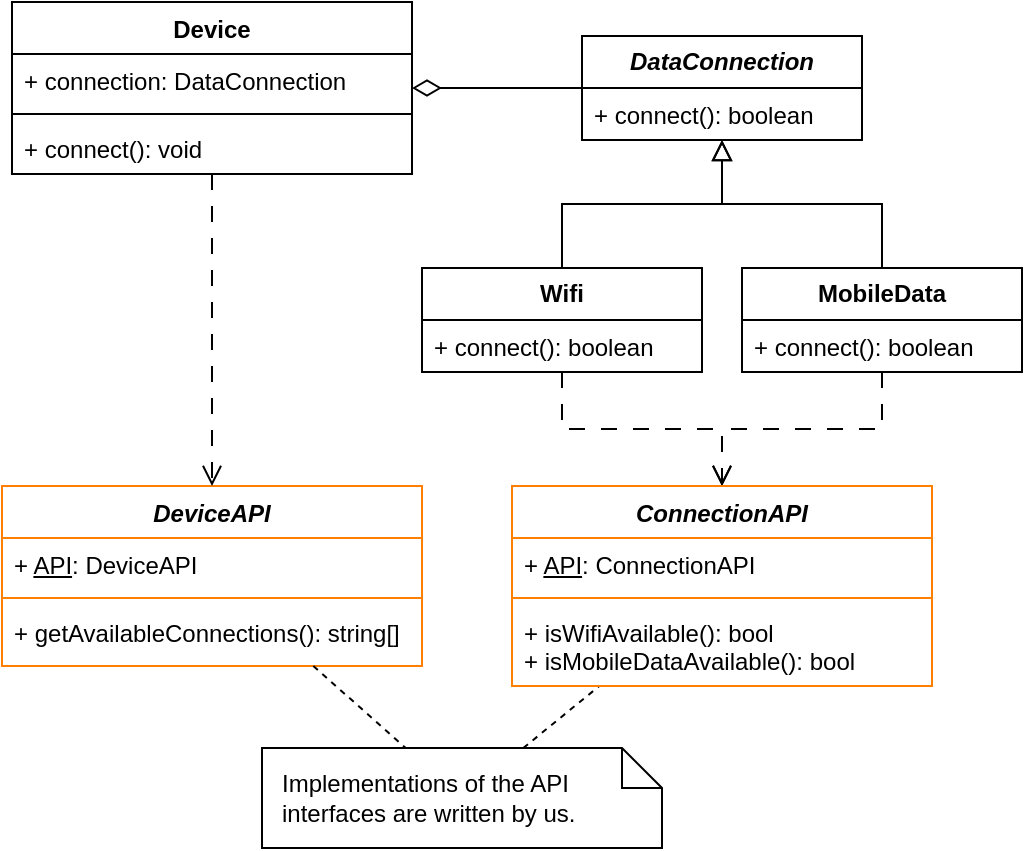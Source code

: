 <mxfile version="26.2.2" pages="2">
  <diagram name="class" id="6plBSOpS0Jz09j6BIykL">
    <mxGraphModel dx="1075" dy="543" grid="1" gridSize="10" guides="1" tooltips="1" connect="1" arrows="1" fold="1" page="1" pageScale="1" pageWidth="850" pageHeight="1100" math="0" shadow="0">
      <root>
        <mxCell id="0" />
        <mxCell id="1" parent="0" />
        <mxCell id="0V4wMv4VKGkyA-5Q7Wvw-1" value="&lt;i&gt;DeviceAPI&lt;/i&gt;" style="swimlane;fontStyle=1;align=center;verticalAlign=top;childLayout=stackLayout;horizontal=1;startSize=26;horizontalStack=0;resizeParent=1;resizeParentMax=0;resizeLast=0;collapsible=1;marginBottom=0;whiteSpace=wrap;html=1;hachureGap=4;fontFamily=Helvetica;strokeColor=#FF8000;" parent="1" vertex="1">
          <mxGeometry x="60" y="619" width="210" height="90" as="geometry" />
        </mxCell>
        <mxCell id="0V4wMv4VKGkyA-5Q7Wvw-2" value="+ &lt;u&gt;API&lt;/u&gt;: DeviceAPI" style="text;strokeColor=none;fillColor=none;align=left;verticalAlign=top;spacingLeft=4;spacingRight=4;overflow=hidden;rotatable=0;points=[[0,0.5],[1,0.5]];portConstraint=eastwest;whiteSpace=wrap;html=1;fontFamily=Helvetica;" parent="0V4wMv4VKGkyA-5Q7Wvw-1" vertex="1">
          <mxGeometry y="26" width="210" height="26" as="geometry" />
        </mxCell>
        <mxCell id="0V4wMv4VKGkyA-5Q7Wvw-3" value="" style="line;strokeWidth=1;fillColor=none;align=left;verticalAlign=middle;spacingTop=-1;spacingLeft=3;spacingRight=3;rotatable=0;labelPosition=right;points=[];portConstraint=eastwest;strokeColor=inherit;hachureGap=4;fontFamily=Helvetica;" parent="0V4wMv4VKGkyA-5Q7Wvw-1" vertex="1">
          <mxGeometry y="52" width="210" height="8" as="geometry" />
        </mxCell>
        <mxCell id="0V4wMv4VKGkyA-5Q7Wvw-4" value="+&amp;nbsp;getAvailableConnections(): string[]" style="text;strokeColor=none;fillColor=none;align=left;verticalAlign=top;spacingLeft=4;spacingRight=4;overflow=hidden;rotatable=0;points=[[0,0.5],[1,0.5]];portConstraint=eastwest;whiteSpace=wrap;html=1;fontFamily=Helvetica;" parent="0V4wMv4VKGkyA-5Q7Wvw-1" vertex="1">
          <mxGeometry y="60" width="210" height="30" as="geometry" />
        </mxCell>
        <mxCell id="l8JdB6MDl1ZhQ7gIEwZ--3" style="edgeStyle=orthogonalEdgeStyle;rounded=0;orthogonalLoop=1;jettySize=auto;html=1;endArrow=diamondThin;endFill=0;labelBackgroundColor=none;fontColor=default;startSize=8;endSize=12;fontFamily=Helvetica;" parent="1" source="l8JdB6MDl1ZhQ7gIEwZ--8" target="oLJPzWroiVdDNahnMrBw-4" edge="1">
          <mxGeometry relative="1" as="geometry">
            <mxPoint x="360" y="420" as="sourcePoint" />
            <mxPoint x="280" y="420" as="targetPoint" />
          </mxGeometry>
        </mxCell>
        <mxCell id="l8JdB6MDl1ZhQ7gIEwZ--6" style="edgeStyle=orthogonalEdgeStyle;rounded=0;hachureGap=4;orthogonalLoop=1;jettySize=auto;html=1;fontFamily=Helvetica;fontColor=default;endArrow=block;endFill=0;endSize=8;labelBackgroundColor=none;" parent="1" source="oLJPzWroiVdDNahnMrBw-12" target="l8JdB6MDl1ZhQ7gIEwZ--8" edge="1">
          <mxGeometry relative="1" as="geometry">
            <mxPoint x="420" y="450" as="targetPoint" />
            <mxPoint x="350" y="510" as="sourcePoint" />
          </mxGeometry>
        </mxCell>
        <mxCell id="oLJPzWroiVdDNahnMrBw-8" style="edgeStyle=orthogonalEdgeStyle;rounded=0;hachureGap=4;orthogonalLoop=1;jettySize=auto;html=1;fontFamily=Helvetica;dashed=1;endArrow=open;endFill=0;endSize=8;startSize=8;dashPattern=8 8;" parent="1" source="oLJPzWroiVdDNahnMrBw-12" target="0V4wMv4VKGkyA-5Q7Wvw-5" edge="1">
          <mxGeometry relative="1" as="geometry">
            <mxPoint x="350" y="570" as="sourcePoint" />
            <mxPoint x="420" y="620" as="targetPoint" />
          </mxGeometry>
        </mxCell>
        <mxCell id="l8JdB6MDl1ZhQ7gIEwZ--7" style="edgeStyle=orthogonalEdgeStyle;rounded=0;hachureGap=4;orthogonalLoop=1;jettySize=auto;html=1;fontFamily=Helvetica;fontColor=default;endArrow=block;endFill=0;startSize=8;endSize=8;labelBackgroundColor=none;" parent="1" source="oLJPzWroiVdDNahnMrBw-14" target="l8JdB6MDl1ZhQ7gIEwZ--8" edge="1">
          <mxGeometry relative="1" as="geometry">
            <mxPoint x="420" y="450" as="targetPoint" />
            <mxPoint x="490" y="510" as="sourcePoint" />
          </mxGeometry>
        </mxCell>
        <mxCell id="oLJPzWroiVdDNahnMrBw-9" style="edgeStyle=orthogonalEdgeStyle;rounded=0;hachureGap=4;orthogonalLoop=1;jettySize=auto;html=1;fontFamily=Helvetica;dashed=1;endArrow=open;endFill=0;endSize=8;startSize=8;dashPattern=8 8;" parent="1" source="oLJPzWroiVdDNahnMrBw-14" target="0V4wMv4VKGkyA-5Q7Wvw-5" edge="1">
          <mxGeometry relative="1" as="geometry">
            <mxPoint x="490" y="570" as="sourcePoint" />
            <mxPoint x="420" y="620" as="targetPoint" />
          </mxGeometry>
        </mxCell>
        <mxCell id="l8JdB6MDl1ZhQ7gIEwZ--8" value="&lt;b&gt;&lt;i&gt;DataConnection&lt;/i&gt;&lt;/b&gt;" style="swimlane;fontStyle=0;childLayout=stackLayout;horizontal=1;startSize=26;horizontalStack=0;resizeParent=1;resizeParentMax=0;resizeLast=0;collapsible=1;marginBottom=0;whiteSpace=wrap;html=1;hachureGap=4;fontFamily=Helvetica;labelBackgroundColor=none;" parent="1" vertex="1">
          <mxGeometry x="350" y="394" width="140" height="52" as="geometry" />
        </mxCell>
        <mxCell id="l8JdB6MDl1ZhQ7gIEwZ--9" value="+ connect(): boolean" style="text;strokeColor=none;fillColor=none;align=left;verticalAlign=top;spacingLeft=4;spacingRight=4;overflow=hidden;rotatable=0;points=[[0,0.5],[1,0.5]];portConstraint=eastwest;whiteSpace=wrap;html=1;fontFamily=Helvetica;labelBackgroundColor=none;" parent="l8JdB6MDl1ZhQ7gIEwZ--8" vertex="1">
          <mxGeometry y="26" width="140" height="26" as="geometry" />
        </mxCell>
        <mxCell id="oLJPzWroiVdDNahnMrBw-10" style="edgeStyle=orthogonalEdgeStyle;rounded=0;hachureGap=4;orthogonalLoop=1;jettySize=auto;html=1;fontFamily=Helvetica;dashed=1;endArrow=open;endFill=0;endSize=8;startSize=8;dashPattern=8 8;" parent="1" source="oLJPzWroiVdDNahnMrBw-4" target="0V4wMv4VKGkyA-5Q7Wvw-1" edge="1">
          <mxGeometry relative="1" as="geometry" />
        </mxCell>
        <mxCell id="oLJPzWroiVdDNahnMrBw-4" value="Device" style="swimlane;fontStyle=1;align=center;verticalAlign=top;childLayout=stackLayout;horizontal=1;startSize=26;horizontalStack=0;resizeParent=1;resizeParentMax=0;resizeLast=0;collapsible=1;marginBottom=0;whiteSpace=wrap;html=1;hachureGap=4;fontFamily=Helvetica;" parent="1" vertex="1">
          <mxGeometry x="65" y="377" width="200" height="86" as="geometry" />
        </mxCell>
        <mxCell id="oLJPzWroiVdDNahnMrBw-5" value="+ connection: DataConnection" style="text;strokeColor=none;fillColor=none;align=left;verticalAlign=top;spacingLeft=4;spacingRight=4;overflow=hidden;rotatable=0;points=[[0,0.5],[1,0.5]];portConstraint=eastwest;whiteSpace=wrap;html=1;fontFamily=Helvetica;" parent="oLJPzWroiVdDNahnMrBw-4" vertex="1">
          <mxGeometry y="26" width="200" height="26" as="geometry" />
        </mxCell>
        <mxCell id="oLJPzWroiVdDNahnMrBw-6" value="" style="line;strokeWidth=1;fillColor=none;align=left;verticalAlign=middle;spacingTop=-1;spacingLeft=3;spacingRight=3;rotatable=0;labelPosition=right;points=[];portConstraint=eastwest;strokeColor=inherit;hachureGap=4;fontFamily=Helvetica;" parent="oLJPzWroiVdDNahnMrBw-4" vertex="1">
          <mxGeometry y="52" width="200" height="8" as="geometry" />
        </mxCell>
        <mxCell id="oLJPzWroiVdDNahnMrBw-7" value="+ connect(): void" style="text;strokeColor=none;fillColor=none;align=left;verticalAlign=top;spacingLeft=4;spacingRight=4;overflow=hidden;rotatable=0;points=[[0,0.5],[1,0.5]];portConstraint=eastwest;whiteSpace=wrap;html=1;fontFamily=Helvetica;" parent="oLJPzWroiVdDNahnMrBw-4" vertex="1">
          <mxGeometry y="60" width="200" height="26" as="geometry" />
        </mxCell>
        <mxCell id="oLJPzWroiVdDNahnMrBw-12" value="&lt;b&gt;Wifi&lt;/b&gt;" style="swimlane;fontStyle=0;childLayout=stackLayout;horizontal=1;startSize=26;horizontalStack=0;resizeParent=1;resizeParentMax=0;resizeLast=0;collapsible=1;marginBottom=0;whiteSpace=wrap;html=1;hachureGap=4;fontFamily=Helvetica;labelBackgroundColor=none;" parent="1" vertex="1">
          <mxGeometry x="270" y="510" width="140" height="52" as="geometry" />
        </mxCell>
        <mxCell id="oLJPzWroiVdDNahnMrBw-13" value="+ connect(): boolean" style="text;strokeColor=none;fillColor=none;align=left;verticalAlign=top;spacingLeft=4;spacingRight=4;overflow=hidden;rotatable=0;points=[[0,0.5],[1,0.5]];portConstraint=eastwest;whiteSpace=wrap;html=1;fontFamily=Helvetica;labelBackgroundColor=none;" parent="oLJPzWroiVdDNahnMrBw-12" vertex="1">
          <mxGeometry y="26" width="140" height="26" as="geometry" />
        </mxCell>
        <mxCell id="oLJPzWroiVdDNahnMrBw-14" value="&lt;b&gt;MobileData&lt;/b&gt;" style="swimlane;fontStyle=0;childLayout=stackLayout;horizontal=1;startSize=26;horizontalStack=0;resizeParent=1;resizeParentMax=0;resizeLast=0;collapsible=1;marginBottom=0;whiteSpace=wrap;html=1;hachureGap=4;fontFamily=Helvetica;labelBackgroundColor=none;" parent="1" vertex="1">
          <mxGeometry x="430" y="510" width="140" height="52" as="geometry" />
        </mxCell>
        <mxCell id="oLJPzWroiVdDNahnMrBw-15" value="+ connect(): boolean" style="text;strokeColor=none;fillColor=none;align=left;verticalAlign=top;spacingLeft=4;spacingRight=4;overflow=hidden;rotatable=0;points=[[0,0.5],[1,0.5]];portConstraint=eastwest;whiteSpace=wrap;html=1;fontFamily=Helvetica;labelBackgroundColor=none;" parent="oLJPzWroiVdDNahnMrBw-14" vertex="1">
          <mxGeometry y="26" width="140" height="26" as="geometry" />
        </mxCell>
        <mxCell id="oLJPzWroiVdDNahnMrBw-17" style="rounded=0;hachureGap=4;orthogonalLoop=1;jettySize=auto;html=1;fontFamily=Helvetica;dashed=1;endArrow=none;startFill=0;" parent="1" source="ZgfNNeVm6bJAJ1bbZYPS-1" target="0V4wMv4VKGkyA-5Q7Wvw-5" edge="1">
          <mxGeometry relative="1" as="geometry">
            <mxPoint x="377.917" y="690.0" as="targetPoint" />
            <mxPoint x="309.062" y="740" as="sourcePoint" />
          </mxGeometry>
        </mxCell>
        <mxCell id="oLJPzWroiVdDNahnMrBw-18" style="rounded=0;hachureGap=4;orthogonalLoop=1;jettySize=auto;html=1;fontFamily=Helvetica;dashed=1;endArrow=none;startFill=0;" parent="1" source="0V4wMv4VKGkyA-5Q7Wvw-1" target="ZgfNNeVm6bJAJ1bbZYPS-1" edge="1">
          <mxGeometry relative="1" as="geometry">
            <mxPoint x="340" y="740" as="sourcePoint" />
            <mxPoint x="244.01" y="740" as="targetPoint" />
          </mxGeometry>
        </mxCell>
        <mxCell id="0V4wMv4VKGkyA-5Q7Wvw-5" value="&lt;i&gt;ConnectionAPI&lt;/i&gt;" style="swimlane;fontStyle=1;align=center;verticalAlign=top;childLayout=stackLayout;horizontal=1;startSize=26;horizontalStack=0;resizeParent=1;resizeParentMax=0;resizeLast=0;collapsible=1;marginBottom=0;whiteSpace=wrap;html=1;hachureGap=4;fontFamily=Helvetica;strokeColor=#FF8000;" parent="1" vertex="1">
          <mxGeometry x="315" y="619" width="210" height="100" as="geometry" />
        </mxCell>
        <mxCell id="0V4wMv4VKGkyA-5Q7Wvw-6" value="+ &lt;u&gt;API&lt;/u&gt;: ConnectionAPI" style="text;strokeColor=none;fillColor=none;align=left;verticalAlign=top;spacingLeft=4;spacingRight=4;overflow=hidden;rotatable=0;points=[[0,0.5],[1,0.5]];portConstraint=eastwest;whiteSpace=wrap;html=1;fontFamily=Helvetica;" parent="0V4wMv4VKGkyA-5Q7Wvw-5" vertex="1">
          <mxGeometry y="26" width="210" height="26" as="geometry" />
        </mxCell>
        <mxCell id="0V4wMv4VKGkyA-5Q7Wvw-7" value="" style="line;strokeWidth=1;fillColor=none;align=left;verticalAlign=middle;spacingTop=-1;spacingLeft=3;spacingRight=3;rotatable=0;labelPosition=right;points=[];portConstraint=eastwest;strokeColor=inherit;hachureGap=4;fontFamily=Helvetica;" parent="0V4wMv4VKGkyA-5Q7Wvw-5" vertex="1">
          <mxGeometry y="52" width="210" height="8" as="geometry" />
        </mxCell>
        <mxCell id="0V4wMv4VKGkyA-5Q7Wvw-8" value="+&amp;nbsp;isWifiAvailable(): boo&lt;span style=&quot;color: light-dark(rgb(0, 0, 0), rgb(255, 255, 255)); background-color: transparent;&quot;&gt;l&lt;/span&gt;&lt;div&gt;&lt;span style=&quot;background-color: transparent; color: light-dark(rgb(0, 0, 0), rgb(255, 255, 255));&quot;&gt;+&amp;nbsp;isMobileDataAvailable(): bool&lt;/span&gt;&lt;/div&gt;" style="text;strokeColor=none;fillColor=none;align=left;verticalAlign=top;spacingLeft=4;spacingRight=4;overflow=hidden;rotatable=0;points=[[0,0.5],[1,0.5]];portConstraint=eastwest;whiteSpace=wrap;html=1;fontFamily=Helvetica;" parent="0V4wMv4VKGkyA-5Q7Wvw-5" vertex="1">
          <mxGeometry y="60" width="210" height="40" as="geometry" />
        </mxCell>
        <mxCell id="ZgfNNeVm6bJAJ1bbZYPS-1" value="Implementations of the API interfaces are written by us." style="shape=note;size=20;whiteSpace=wrap;html=1;align=left;verticalAlign=middle;spacing=5;spacingRight=20;spacingLeft=5;" vertex="1" parent="1">
          <mxGeometry x="190" y="750" width="200" height="50" as="geometry" />
        </mxCell>
      </root>
    </mxGraphModel>
  </diagram>
  <diagram id="bfYPY2_5xNruEs83Vb4x" name="activity">
    <mxGraphModel dx="1098" dy="647" grid="1" gridSize="10" guides="1" tooltips="1" connect="1" arrows="1" fold="1" page="1" pageScale="1" pageWidth="850" pageHeight="1100" math="0" shadow="0">
      <root>
        <mxCell id="0" />
        <mxCell id="1" parent="0" />
        <mxCell id="MnybgJhgYroqiIBK9Pmh-1" value="" style="ellipse;html=1;shape=startState;fillColor=#000000;strokeColor=#000000;hachureGap=4;fontFamily=Helvetica;" parent="1" vertex="1">
          <mxGeometry x="130" y="325" width="30" height="30" as="geometry" />
        </mxCell>
        <mxCell id="MnybgJhgYroqiIBK9Pmh-2" value="" style="edgeStyle=orthogonalEdgeStyle;html=1;verticalAlign=bottom;endArrow=open;endSize=8;strokeColor=#000000;rounded=0;hachureGap=4;fontFamily=Helvetica;startSize=8;" parent="1" source="MnybgJhgYroqiIBK9Pmh-1" target="MnybgJhgYroqiIBK9Pmh-3" edge="1">
          <mxGeometry relative="1" as="geometry">
            <mxPoint x="210" y="335" as="targetPoint" />
          </mxGeometry>
        </mxCell>
        <mxCell id="MnybgJhgYroqiIBK9Pmh-3" value="Take preferred&lt;div&gt;connection type&lt;/div&gt;" style="rounded=1;whiteSpace=wrap;html=1;arcSize=40;fillColor=none;strokeColor=#000000;hachureGap=4;fontFamily=Helvetica;" parent="1" vertex="1">
          <mxGeometry x="190" y="320" width="120" height="40" as="geometry" />
        </mxCell>
        <mxCell id="MnybgJhgYroqiIBK9Pmh-4" value="" style="edgeStyle=orthogonalEdgeStyle;html=1;verticalAlign=bottom;endArrow=open;endSize=8;strokeColor=#000000;rounded=0;hachureGap=4;fontFamily=Helvetica;startSize=8;" parent="1" source="MnybgJhgYroqiIBK9Pmh-3" target="MnybgJhgYroqiIBK9Pmh-19" edge="1">
          <mxGeometry relative="1" as="geometry">
            <mxPoint x="280" y="420" as="targetPoint" />
          </mxGeometry>
        </mxCell>
        <mxCell id="lZTjzuh1z9UJyakJmFWx-5" value="no" style="edgeStyle=orthogonalEdgeStyle;rounded=0;hachureGap=4;orthogonalLoop=1;jettySize=auto;html=1;fontFamily=Helvetica;endArrow=open;endFill=0;strokeColor=#000000;verticalAlign=middle;align=left;" parent="1" source="MnybgJhgYroqiIBK9Pmh-19" target="MnybgJhgYroqiIBK9Pmh-26" edge="1">
          <mxGeometry x="-0.6" y="10" relative="1" as="geometry">
            <mxPoint as="offset" />
          </mxGeometry>
        </mxCell>
        <mxCell id="MnybgJhgYroqiIBK9Pmh-19" value="is available?" style="rhombus;whiteSpace=wrap;html=1;fillColor=none;strokeColor=#000000;hachureGap=4;fontFamily=Helvetica;fontSize=11;" parent="1" vertex="1">
          <mxGeometry x="340" y="320" width="80" height="40" as="geometry" />
        </mxCell>
        <mxCell id="MnybgJhgYroqiIBK9Pmh-21" value="yes" style="edgeStyle=orthogonalEdgeStyle;html=1;align=left;verticalAlign=middle;endArrow=open;endSize=8;strokeColor=#000000;rounded=0;hachureGap=4;fontFamily=Helvetica;startSize=8;" parent="1" source="MnybgJhgYroqiIBK9Pmh-19" target="MnybgJhgYroqiIBK9Pmh-32" edge="1">
          <mxGeometry x="-0.2" y="-3" relative="1" as="geometry">
            <mxPoint x="380" y="255" as="targetPoint" />
            <mxPoint as="offset" />
          </mxGeometry>
        </mxCell>
        <mxCell id="MnybgJhgYroqiIBK9Pmh-26" value="are there&lt;div&gt;more types?&lt;/div&gt;" style="rhombus;whiteSpace=wrap;html=1;fillColor=none;strokeColor=#000000;hachureGap=4;fontFamily=Helvetica;fontSize=11;spacingBottom=4;" parent="1" vertex="1">
          <mxGeometry x="470" y="315.37" width="100" height="49.75" as="geometry" />
        </mxCell>
        <mxCell id="MnybgJhgYroqiIBK9Pmh-27" value="yes" style="edgeStyle=orthogonalEdgeStyle;html=1;align=left;verticalAlign=middle;endArrow=open;endSize=8;strokeColor=#000000;rounded=0;hachureGap=4;fontFamily=Helvetica;startSize=8;" parent="1" source="MnybgJhgYroqiIBK9Pmh-26" target="MnybgJhgYroqiIBK9Pmh-30" edge="1">
          <mxGeometry x="-0.278" y="2" relative="1" as="geometry">
            <mxPoint x="500" y="400" as="targetPoint" />
            <mxPoint as="offset" />
          </mxGeometry>
        </mxCell>
        <mxCell id="MnybgJhgYroqiIBK9Pmh-28" value="no" style="edgeStyle=orthogonalEdgeStyle;html=1;align=left;verticalAlign=middle;endArrow=open;endSize=8;strokeColor=#000000;rounded=0;hachureGap=4;fontFamily=Helvetica;startSize=8;" parent="1" source="MnybgJhgYroqiIBK9Pmh-26" target="MnybgJhgYroqiIBK9Pmh-53" edge="1">
          <mxGeometry x="-0.75" y="10" relative="1" as="geometry">
            <mxPoint x="580" y="340" as="targetPoint" />
            <mxPoint as="offset" />
          </mxGeometry>
        </mxCell>
        <mxCell id="MnybgJhgYroqiIBK9Pmh-30" value="Take next&lt;div&gt;connection type&lt;/div&gt;" style="rounded=1;whiteSpace=wrap;html=1;arcSize=40;fillColor=none;strokeColor=#000000;hachureGap=4;fontFamily=Helvetica;" parent="1" vertex="1">
          <mxGeometry x="460" y="399" width="120" height="40" as="geometry" />
        </mxCell>
        <mxCell id="MnybgJhgYroqiIBK9Pmh-32" value="Attempt connection" style="rounded=1;whiteSpace=wrap;html=1;arcSize=40;fillColor=none;strokeColor=#000000;hachureGap=4;fontFamily=Helvetica;" parent="1" vertex="1">
          <mxGeometry x="320" y="240" width="120" height="40" as="geometry" />
        </mxCell>
        <mxCell id="MnybgJhgYroqiIBK9Pmh-33" value="" style="edgeStyle=orthogonalEdgeStyle;html=1;verticalAlign=bottom;endArrow=open;endSize=8;strokeColor=#000000;rounded=0;hachureGap=4;fontFamily=Helvetica;startSize=8;" parent="1" source="MnybgJhgYroqiIBK9Pmh-32" target="MnybgJhgYroqiIBK9Pmh-37" edge="1">
          <mxGeometry relative="1" as="geometry">
            <mxPoint x="310" y="580" as="targetPoint" />
          </mxGeometry>
        </mxCell>
        <mxCell id="lZTjzuh1z9UJyakJmFWx-4" value="no" style="edgeStyle=orthogonalEdgeStyle;rounded=0;hachureGap=4;orthogonalLoop=1;jettySize=auto;html=1;fontFamily=Helvetica;fontColor=#000000;endArrow=open;endFill=0;strokeColor=#000000;verticalAlign=middle;align=left;endSize=8;startSize=8;" parent="1" source="MnybgJhgYroqiIBK9Pmh-37" target="MnybgJhgYroqiIBK9Pmh-26" edge="1">
          <mxGeometry x="-0.714" y="4" relative="1" as="geometry">
            <mxPoint as="offset" />
          </mxGeometry>
        </mxCell>
        <mxCell id="7xtl0lrAsvXb5HoY3E8T-2" style="rounded=0;hachureGap=4;orthogonalLoop=1;jettySize=auto;html=1;fontFamily=Helvetica;dashed=1;endArrow=none;startFill=0;strokeColor=#000000;" parent="1" source="MnybgJhgYroqiIBK9Pmh-37" target="I_k-9wJB9D47Rr3QElFX-4" edge="1">
          <mxGeometry relative="1" as="geometry">
            <mxPoint x="504.167" y="200" as="targetPoint" />
          </mxGeometry>
        </mxCell>
        <mxCell id="MnybgJhgYroqiIBK9Pmh-37" value="succesful?" style="rhombus;whiteSpace=wrap;html=1;fillColor=none;strokeColor=#000000;hachureGap=4;fontFamily=Helvetica;fontSize=11;" parent="1" vertex="1">
          <mxGeometry x="480" y="240" width="80" height="40" as="geometry" />
        </mxCell>
        <mxCell id="MnybgJhgYroqiIBK9Pmh-39" value="yes" style="edgeStyle=orthogonalEdgeStyle;html=1;align=left;verticalAlign=middle;endArrow=open;endSize=8;strokeColor=#000000;rounded=0;hachureGap=4;fontFamily=Helvetica;startSize=8;" parent="1" source="MnybgJhgYroqiIBK9Pmh-37" target="_Ft6ctiQXehODKJ33KVJ-1" edge="1">
          <mxGeometry x="-0.75" y="10" relative="1" as="geometry">
            <mxPoint x="610" y="260" as="targetPoint" />
            <mxPoint as="offset" />
          </mxGeometry>
        </mxCell>
        <mxCell id="MnybgJhgYroqiIBK9Pmh-53" value="Throw RuntimeException" style="rounded=1;whiteSpace=wrap;html=1;arcSize=40;fillColor=none;strokeColor=#000000;hachureGap=4;fontFamily=Helvetica;" parent="1" vertex="1">
          <mxGeometry x="610" y="320.25" width="120" height="40" as="geometry" />
        </mxCell>
        <mxCell id="MnybgJhgYroqiIBK9Pmh-54" value="" style="edgeStyle=orthogonalEdgeStyle;html=1;verticalAlign=bottom;endArrow=open;endSize=8;strokeColor=#000000;rounded=0;hachureGap=4;fontFamily=Helvetica;startSize=8;" parent="1" source="MnybgJhgYroqiIBK9Pmh-53" target="MnybgJhgYroqiIBK9Pmh-55" edge="1">
          <mxGeometry relative="1" as="geometry">
            <mxPoint x="790" y="265.25" as="targetPoint" />
          </mxGeometry>
        </mxCell>
        <mxCell id="MnybgJhgYroqiIBK9Pmh-55" value="" style="ellipse;html=1;shape=endState;fillColor=#000000;strokeColor=#000000;hachureGap=4;fontFamily=Helvetica;" parent="1" vertex="1">
          <mxGeometry x="770" y="245" width="30" height="30" as="geometry" />
        </mxCell>
        <mxCell id="MnybgJhgYroqiIBK9Pmh-31" value="" style="edgeStyle=orthogonalEdgeStyle;html=1;verticalAlign=bottom;endArrow=open;endSize=8;strokeColor=#000000;rounded=0;hachureGap=4;fontFamily=Helvetica;startSize=8;" parent="1" source="MnybgJhgYroqiIBK9Pmh-30" target="MnybgJhgYroqiIBK9Pmh-19" edge="1">
          <mxGeometry relative="1" as="geometry">
            <mxPoint x="440" y="530" as="targetPoint" />
          </mxGeometry>
        </mxCell>
        <mxCell id="8YxqIRlyJSjYwYSBFwkK-1" style="rounded=0;hachureGap=4;orthogonalLoop=1;jettySize=auto;html=1;fontFamily=Helvetica;dashed=1;endArrow=none;startFill=0;strokeColor=#000000;" parent="1" source="I_k-9wJB9D47Rr3QElFX-2" target="MnybgJhgYroqiIBK9Pmh-19" edge="1">
          <mxGeometry relative="1" as="geometry">
            <mxPoint x="260.909" y="200" as="sourcePoint" />
            <mxPoint x="370" y="340" as="targetPoint" />
            <Array as="points">
              <mxPoint x="290" y="280" />
            </Array>
          </mxGeometry>
        </mxCell>
        <mxCell id="_Ft6ctiQXehODKJ33KVJ-2" style="edgeStyle=orthogonalEdgeStyle;rounded=0;orthogonalLoop=1;jettySize=auto;html=1;endArrow=open;endFill=0;endSize=8;startSize=8;" parent="1" source="_Ft6ctiQXehODKJ33KVJ-1" target="MnybgJhgYroqiIBK9Pmh-55" edge="1">
          <mxGeometry relative="1" as="geometry" />
        </mxCell>
        <mxCell id="_Ft6ctiQXehODKJ33KVJ-1" value="Set local variable" style="rounded=1;whiteSpace=wrap;html=1;arcSize=40;fillColor=none;strokeColor=#000000;hachureGap=4;fontFamily=Helvetica;" parent="1" vertex="1">
          <mxGeometry x="610" y="240" width="120" height="40" as="geometry" />
        </mxCell>
        <mxCell id="I_k-9wJB9D47Rr3QElFX-2" value="Availability is based on&amp;nbsp;&lt;span style=&quot;background-color: transparent; color: light-dark(rgb(0, 0, 0), rgb(255, 255, 255));&quot;&gt;calls to the DeviceAPI class.&lt;/span&gt;" style="shape=note;size=20;whiteSpace=wrap;html=1;align=left;verticalAlign=middle;spacing=5;spacingRight=20;spacingLeft=5;" vertex="1" parent="1">
          <mxGeometry x="160" y="150" width="183.75" height="50" as="geometry" />
        </mxCell>
        <mxCell id="I_k-9wJB9D47Rr3QElFX-4" value="Connection success is based on calls to the ConnectionAPI class" style="shape=note;size=20;whiteSpace=wrap;html=1;align=left;verticalAlign=middle;spacing=5;spacingRight=20;spacingLeft=5;" vertex="1" parent="1">
          <mxGeometry x="400" y="140" width="200" height="60" as="geometry" />
        </mxCell>
      </root>
    </mxGraphModel>
  </diagram>
</mxfile>
